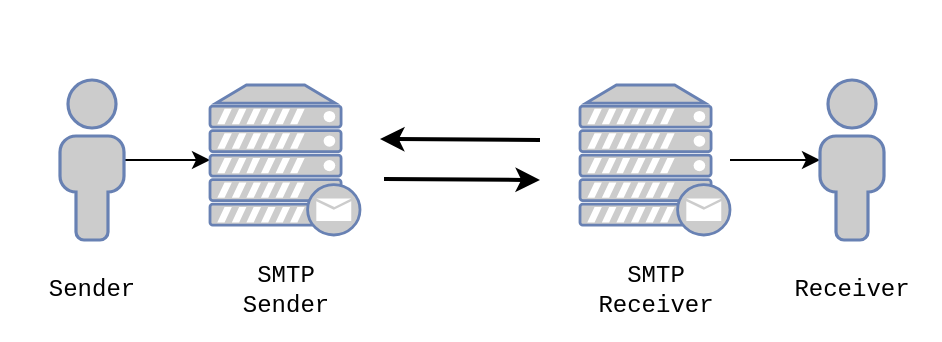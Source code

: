 <mxfile version="25.0.1" pages="5">
  <diagram name="Page-1" id="xit6lK54P7ngHMLnT0i3">
    <mxGraphModel dx="954" dy="581" grid="1" gridSize="10" guides="1" tooltips="1" connect="1" arrows="1" fold="1" page="1" pageScale="1" pageWidth="827" pageHeight="1169" math="0" shadow="0">
      <root>
        <mxCell id="0" />
        <mxCell id="1" parent="0" />
        <mxCell id="8LUleIAjRjNqUt2ctFmv-12" value="" style="rounded=1;whiteSpace=wrap;html=1;strokeColor=none;" vertex="1" parent="1">
          <mxGeometry x="10" y="80" width="470" height="170" as="geometry" />
        </mxCell>
        <mxCell id="8LUleIAjRjNqUt2ctFmv-6" value="" style="edgeStyle=orthogonalEdgeStyle;rounded=0;orthogonalLoop=1;jettySize=auto;html=1;" edge="1" parent="1" source="8LUleIAjRjNqUt2ctFmv-1" target="8LUleIAjRjNqUt2ctFmv-3">
          <mxGeometry relative="1" as="geometry" />
        </mxCell>
        <mxCell id="8LUleIAjRjNqUt2ctFmv-1" value="" style="fontColor=#0066CC;verticalAlign=top;verticalLabelPosition=bottom;labelPosition=center;align=center;html=1;outlineConnect=0;fillColor=#CCCCCC;strokeColor=#6881B3;gradientColor=none;gradientDirection=north;strokeWidth=2;shape=mxgraph.networks.user_male;" vertex="1" parent="1">
          <mxGeometry x="40" y="120" width="32" height="80" as="geometry" />
        </mxCell>
        <mxCell id="8LUleIAjRjNqUt2ctFmv-7" value="" style="edgeStyle=orthogonalEdgeStyle;rounded=0;orthogonalLoop=1;jettySize=auto;html=1;startArrow=classic;startFill=1;endArrow=none;endFill=0;" edge="1" parent="1" source="8LUleIAjRjNqUt2ctFmv-2" target="8LUleIAjRjNqUt2ctFmv-5">
          <mxGeometry relative="1" as="geometry" />
        </mxCell>
        <mxCell id="8LUleIAjRjNqUt2ctFmv-2" value="" style="fontColor=#0066CC;verticalAlign=top;verticalLabelPosition=bottom;labelPosition=center;align=center;html=1;outlineConnect=0;fillColor=#CCCCCC;strokeColor=#6881B3;gradientColor=none;gradientDirection=north;strokeWidth=2;shape=mxgraph.networks.user_male;" vertex="1" parent="1">
          <mxGeometry x="420" y="120" width="32" height="80" as="geometry" />
        </mxCell>
        <mxCell id="8LUleIAjRjNqUt2ctFmv-3" value="" style="fontColor=#0066CC;verticalAlign=top;verticalLabelPosition=bottom;labelPosition=center;align=center;html=1;outlineConnect=0;fillColor=#CCCCCC;strokeColor=#6881B3;gradientColor=none;gradientDirection=north;strokeWidth=2;shape=mxgraph.networks.mail_server;" vertex="1" parent="1">
          <mxGeometry x="115" y="122.5" width="75" height="75" as="geometry" />
        </mxCell>
        <mxCell id="8LUleIAjRjNqUt2ctFmv-5" value="" style="fontColor=#0066CC;verticalAlign=top;verticalLabelPosition=bottom;labelPosition=center;align=center;html=1;outlineConnect=0;fillColor=#CCCCCC;strokeColor=#6881B3;gradientColor=none;gradientDirection=north;strokeWidth=2;shape=mxgraph.networks.mail_server;" vertex="1" parent="1">
          <mxGeometry x="300" y="122.5" width="75" height="75" as="geometry" />
        </mxCell>
        <mxCell id="8LUleIAjRjNqUt2ctFmv-8" value="" style="endArrow=classic;html=1;rounded=0;strokeWidth=2;" edge="1" parent="1">
          <mxGeometry width="50" height="50" relative="1" as="geometry">
            <mxPoint x="280" y="150" as="sourcePoint" />
            <mxPoint x="200" y="149.5" as="targetPoint" />
          </mxGeometry>
        </mxCell>
        <mxCell id="8LUleIAjRjNqUt2ctFmv-9" value="" style="endArrow=none;html=1;rounded=0;startArrow=classic;startFill=1;endFill=0;strokeWidth=2;" edge="1" parent="1">
          <mxGeometry width="50" height="50" relative="1" as="geometry">
            <mxPoint x="280" y="170" as="sourcePoint" />
            <mxPoint x="202" y="169.5" as="targetPoint" />
          </mxGeometry>
        </mxCell>
        <mxCell id="8LUleIAjRjNqUt2ctFmv-10" value="SMTP Sender" style="text;html=1;align=center;verticalAlign=middle;whiteSpace=wrap;rounded=0;fontFamily=Courier New;" vertex="1" parent="1">
          <mxGeometry x="122.5" y="210" width="60" height="30" as="geometry" />
        </mxCell>
        <mxCell id="8LUleIAjRjNqUt2ctFmv-11" value="SMTP Receiver" style="text;html=1;align=center;verticalAlign=middle;whiteSpace=wrap;rounded=0;fontFamily=Courier New;" vertex="1" parent="1">
          <mxGeometry x="307.5" y="210" width="60" height="30" as="geometry" />
        </mxCell>
        <mxCell id="8LUleIAjRjNqUt2ctFmv-13" value="Sender" style="text;html=1;align=center;verticalAlign=middle;whiteSpace=wrap;rounded=0;fontFamily=Courier New;" vertex="1" parent="1">
          <mxGeometry x="26" y="210" width="60" height="30" as="geometry" />
        </mxCell>
        <mxCell id="8LUleIAjRjNqUt2ctFmv-14" value="Receiver" style="text;html=1;align=center;verticalAlign=middle;whiteSpace=wrap;rounded=0;fontFamily=Courier New;" vertex="1" parent="1">
          <mxGeometry x="406" y="210" width="60" height="30" as="geometry" />
        </mxCell>
      </root>
    </mxGraphModel>
  </diagram>
  <diagram id="XZVorGO2bnx34ldB_kyr" name="Page-2">
    <mxGraphModel dx="954" dy="581" grid="1" gridSize="10" guides="1" tooltips="1" connect="1" arrows="1" fold="1" page="1" pageScale="1" pageWidth="827" pageHeight="1169" math="0" shadow="0">
      <root>
        <mxCell id="0" />
        <mxCell id="1" parent="0" />
        <mxCell id="ZuPv3thbJX5OayfMqbd4-23" value="" style="rounded=1;whiteSpace=wrap;html=1;strokeColor=none;" vertex="1" parent="1">
          <mxGeometry x="80" y="40" width="440" height="480" as="geometry" />
        </mxCell>
        <mxCell id="ZuPv3thbJX5OayfMqbd4-5" value="" style="endArrow=classic;html=1;rounded=0;" edge="1" parent="1">
          <mxGeometry width="50" height="50" relative="1" as="geometry">
            <mxPoint x="160" y="210" as="sourcePoint" />
            <mxPoint x="430" y="230" as="targetPoint" />
          </mxGeometry>
        </mxCell>
        <mxCell id="ZuPv3thbJX5OayfMqbd4-20" value="" style="group" vertex="1" connectable="0" parent="1">
          <mxGeometry x="150" y="197.5" width="288" height="292.5" as="geometry" />
        </mxCell>
        <mxCell id="ZuPv3thbJX5OayfMqbd4-3" value="" style="endArrow=none;html=1;rounded=0;" edge="1" parent="ZuPv3thbJX5OayfMqbd4-20">
          <mxGeometry width="50" height="50" relative="1" as="geometry">
            <mxPoint y="292.5" as="sourcePoint" />
            <mxPoint y="2.267" as="targetPoint" />
          </mxGeometry>
        </mxCell>
        <mxCell id="ZuPv3thbJX5OayfMqbd4-4" value="" style="endArrow=none;html=1;rounded=0;" edge="1" parent="ZuPv3thbJX5OayfMqbd4-20">
          <mxGeometry width="50" height="50" relative="1" as="geometry">
            <mxPoint x="288" y="290.233" as="sourcePoint" />
            <mxPoint x="288" as="targetPoint" />
          </mxGeometry>
        </mxCell>
        <mxCell id="ZuPv3thbJX5OayfMqbd4-11" value="" style="endArrow=classic;html=1;rounded=0;" edge="1" parent="ZuPv3thbJX5OayfMqbd4-20">
          <mxGeometry width="50" height="50" relative="1" as="geometry">
            <mxPoint x="279" y="122.5" as="sourcePoint" />
            <mxPoint x="9" y="152.5" as="targetPoint" />
          </mxGeometry>
        </mxCell>
        <mxCell id="ZuPv3thbJX5OayfMqbd4-15" value="" style="endArrow=classic;html=1;rounded=0;" edge="1" parent="ZuPv3thbJX5OayfMqbd4-20">
          <mxGeometry width="50" height="50" relative="1" as="geometry">
            <mxPoint x="9" y="182.5" as="sourcePoint" />
            <mxPoint x="279" y="212.5" as="targetPoint" />
          </mxGeometry>
        </mxCell>
        <UserObject label="EHLO GP" link="220-xc90.websitewelcome.com ESMTP Exim 4.69 #1 Mon, 05 Oct 2009 01:05:54 -0500" id="ZuPv3thbJX5OayfMqbd4-16">
          <mxCell style="rounded=0;whiteSpace=wrap;html=1;fontFamily=Courier New;rotation=5;" vertex="1" parent="ZuPv3thbJX5OayfMqbd4-20">
            <mxGeometry x="89" y="182.5" width="110" height="40" as="geometry" />
          </mxCell>
        </UserObject>
        <mxCell id="ZuPv3thbJX5OayfMqbd4-18" value="" style="endArrow=classic;html=1;rounded=0;" edge="1" parent="ZuPv3thbJX5OayfMqbd4-20">
          <mxGeometry width="50" height="50" relative="1" as="geometry">
            <mxPoint x="279" y="242.5" as="sourcePoint" />
            <mxPoint x="9" y="272.5" as="targetPoint" />
          </mxGeometry>
        </mxCell>
        <UserObject label="250-xc90.websitewelcome.com Hello GP" link="250-xc90.websitewelcome.com Hello GP [122.162.143.157]" id="ZuPv3thbJX5OayfMqbd4-19">
          <mxCell style="rounded=0;whiteSpace=wrap;html=1;fontFamily=Courier New;rotation=-5;" vertex="1" parent="ZuPv3thbJX5OayfMqbd4-20">
            <mxGeometry x="39" y="242.5" width="210" height="40" as="geometry" />
          </mxCell>
        </UserObject>
        <UserObject label="220-xc90.websitewelcome.com" link="220-xc90.websitewelcome.com ESMTP Exim 4.69 #1 Mon, 05 Oct 2009 01:05:54 -0500" id="ZuPv3thbJX5OayfMqbd4-12">
          <mxCell style="rounded=0;whiteSpace=wrap;html=1;fontFamily=Courier New;rotation=-5;" vertex="1" parent="ZuPv3thbJX5OayfMqbd4-20">
            <mxGeometry x="39" y="122.5" width="210" height="40" as="geometry" />
          </mxCell>
        </UserObject>
        <mxCell id="ZuPv3thbJX5OayfMqbd4-9" value="" style="endArrow=classic;html=1;rounded=0;" edge="1" parent="ZuPv3thbJX5OayfMqbd4-20">
          <mxGeometry width="50" height="50" relative="1" as="geometry">
            <mxPoint x="9" y="72.5" as="sourcePoint" />
            <mxPoint x="279" y="92.5" as="targetPoint" />
          </mxGeometry>
        </mxCell>
        <mxCell id="ZuPv3thbJX5OayfMqbd4-8" value="" style="endArrow=classic;html=1;rounded=0;" edge="1" parent="ZuPv3thbJX5OayfMqbd4-20">
          <mxGeometry width="50" height="50" relative="1" as="geometry">
            <mxPoint x="279" y="42.5" as="sourcePoint" />
            <mxPoint x="9" y="52.5" as="targetPoint" />
          </mxGeometry>
        </mxCell>
        <mxCell id="ZuPv3thbJX5OayfMqbd4-10" value="3 way Handshake" style="rounded=0;whiteSpace=wrap;html=1;fontFamily=Courier New;rotation=5;" vertex="1" parent="ZuPv3thbJX5OayfMqbd4-20">
          <mxGeometry x="99" y="12.5" width="90" height="80" as="geometry" />
        </mxCell>
        <mxCell id="ZuPv3thbJX5OayfMqbd4-1" value="" style="fontColor=#0066CC;verticalAlign=top;verticalLabelPosition=bottom;labelPosition=center;align=center;html=1;outlineConnect=0;fillColor=#CCCCCC;strokeColor=#6881B3;gradientColor=none;gradientDirection=north;strokeWidth=2;shape=mxgraph.networks.mail_server;" vertex="1" parent="1">
          <mxGeometry x="115" y="122.5" width="75" height="75" as="geometry" />
        </mxCell>
        <mxCell id="ZuPv3thbJX5OayfMqbd4-2" value="" style="fontColor=#0066CC;verticalAlign=top;verticalLabelPosition=bottom;labelPosition=center;align=center;html=1;outlineConnect=0;fillColor=#CCCCCC;strokeColor=#6881B3;gradientColor=none;gradientDirection=north;strokeWidth=2;shape=mxgraph.networks.mail_server;" vertex="1" parent="1">
          <mxGeometry x="401" y="122.5" width="75" height="75" as="geometry" />
        </mxCell>
        <mxCell id="ZuPv3thbJX5OayfMqbd4-6" value="Sender&lt;div&gt;SMTP&lt;/div&gt;&lt;div&gt;10.10.1.4:1470&lt;/div&gt;" style="text;html=1;align=center;verticalAlign=middle;whiteSpace=wrap;rounded=0;fontFamily=Courier New;" vertex="1" parent="1">
          <mxGeometry x="94" y="60" width="117" height="50" as="geometry" />
        </mxCell>
        <mxCell id="ZuPv3thbJX5OayfMqbd4-7" value="Receiver&lt;div&gt;SMTP&lt;/div&gt;&lt;div&gt;74.53.140.153:25&lt;/div&gt;" style="text;html=1;align=center;verticalAlign=middle;whiteSpace=wrap;rounded=0;fontFamily=Courier New;" vertex="1" parent="1">
          <mxGeometry x="380" y="60" width="117" height="50" as="geometry" />
        </mxCell>
        <mxCell id="ZuPv3thbJX5OayfMqbd4-24" value="Negosiasi SMTP&lt;div&gt;(Handshake)&lt;/div&gt;" style="text;html=1;align=center;verticalAlign=middle;whiteSpace=wrap;rounded=0;fontStyle=1" vertex="1" parent="1">
          <mxGeometry x="230" y="50" width="128" height="30" as="geometry" />
        </mxCell>
      </root>
    </mxGraphModel>
  </diagram>
  <diagram id="LSHk7wPDfHkZdBPJW1m3" name="Page-3">
    <mxGraphModel dx="954" dy="581" grid="1" gridSize="10" guides="1" tooltips="1" connect="1" arrows="1" fold="1" page="1" pageScale="1" pageWidth="827" pageHeight="1169" math="0" shadow="0">
      <root>
        <mxCell id="0" />
        <mxCell id="1" parent="0" />
        <mxCell id="S7Ue28uoSx0deO-hxkoQ-1" value="" style="rounded=1;whiteSpace=wrap;html=1;strokeColor=none;" vertex="1" parent="1">
          <mxGeometry x="80" y="40" width="440" height="450" as="geometry" />
        </mxCell>
        <mxCell id="S7Ue28uoSx0deO-hxkoQ-15" value="" style="fontColor=#0066CC;verticalAlign=top;verticalLabelPosition=bottom;labelPosition=center;align=center;html=1;outlineConnect=0;fillColor=#CCCCCC;strokeColor=#6881B3;gradientColor=none;gradientDirection=north;strokeWidth=2;shape=mxgraph.networks.mail_server;" vertex="1" parent="1">
          <mxGeometry x="115" y="122.5" width="75" height="75" as="geometry" />
        </mxCell>
        <mxCell id="S7Ue28uoSx0deO-hxkoQ-16" value="" style="fontColor=#0066CC;verticalAlign=top;verticalLabelPosition=bottom;labelPosition=center;align=center;html=1;outlineConnect=0;fillColor=#CCCCCC;strokeColor=#6881B3;gradientColor=none;gradientDirection=north;strokeWidth=2;shape=mxgraph.networks.mail_server;" vertex="1" parent="1">
          <mxGeometry x="401" y="122.5" width="75" height="75" as="geometry" />
        </mxCell>
        <mxCell id="S7Ue28uoSx0deO-hxkoQ-17" value="Sender&lt;div&gt;SMTP&lt;/div&gt;&lt;div&gt;10.10.1.4:1470&lt;/div&gt;" style="text;html=1;align=center;verticalAlign=middle;whiteSpace=wrap;rounded=0;fontFamily=Courier New;" vertex="1" parent="1">
          <mxGeometry x="94" y="60" width="117" height="50" as="geometry" />
        </mxCell>
        <mxCell id="S7Ue28uoSx0deO-hxkoQ-18" value="Receiver&lt;div&gt;SMTP&lt;/div&gt;&lt;div&gt;74.53.140.153:25&lt;/div&gt;" style="text;html=1;align=center;verticalAlign=middle;whiteSpace=wrap;rounded=0;fontFamily=Courier New;" vertex="1" parent="1">
          <mxGeometry x="380" y="60" width="117" height="50" as="geometry" />
        </mxCell>
        <mxCell id="S7Ue28uoSx0deO-hxkoQ-19" value="Pengiriman Header" style="text;html=1;align=center;verticalAlign=middle;whiteSpace=wrap;rounded=0;fontStyle=1" vertex="1" parent="1">
          <mxGeometry x="230" y="50" width="128" height="30" as="geometry" />
        </mxCell>
        <mxCell id="S7Ue28uoSx0deO-hxkoQ-4" value="" style="endArrow=none;html=1;rounded=0;" edge="1" parent="1">
          <mxGeometry width="50" height="50" relative="1" as="geometry">
            <mxPoint x="150" y="470" as="sourcePoint" />
            <mxPoint x="150" y="199.767" as="targetPoint" />
          </mxGeometry>
        </mxCell>
        <mxCell id="S7Ue28uoSx0deO-hxkoQ-5" value="" style="endArrow=none;html=1;rounded=0;" edge="1" parent="1">
          <mxGeometry width="50" height="50" relative="1" as="geometry">
            <mxPoint x="438" y="470" as="sourcePoint" />
            <mxPoint x="438" y="197.5" as="targetPoint" />
          </mxGeometry>
        </mxCell>
        <mxCell id="S7Ue28uoSx0deO-hxkoQ-7" value="" style="endArrow=classic;html=1;rounded=0;" edge="1" parent="1">
          <mxGeometry width="50" height="50" relative="1" as="geometry">
            <mxPoint x="159" y="220" as="sourcePoint" />
            <mxPoint x="429" y="250" as="targetPoint" />
          </mxGeometry>
        </mxCell>
        <UserObject label="&lt;div&gt;MAIL FROM: &amp;lt;gurpartap@patriots.in&amp;gt;&lt;/div&gt;" link="MAIL FROM: &lt;gurpartap@patriots.in&gt;" id="S7Ue28uoSx0deO-hxkoQ-8">
          <mxCell style="rounded=0;whiteSpace=wrap;html=1;fontFamily=Courier New;rotation=5;" vertex="1" parent="1">
            <mxGeometry x="190" y="220" width="208" height="40" as="geometry" />
          </mxCell>
        </UserObject>
        <mxCell id="S7Ue28uoSx0deO-hxkoQ-9" value="" style="endArrow=classic;html=1;rounded=0;" edge="1" parent="1">
          <mxGeometry width="50" height="50" relative="1" as="geometry">
            <mxPoint x="429" y="280" as="sourcePoint" />
            <mxPoint x="159" y="310" as="targetPoint" />
          </mxGeometry>
        </mxCell>
        <UserObject label="&lt;div&gt;250 OK&lt;/div&gt;" link="250-xc90.websitewelcome.com Hello GP [122.162.143.157]" id="S7Ue28uoSx0deO-hxkoQ-10">
          <mxCell style="rounded=0;whiteSpace=wrap;html=1;fontFamily=Courier New;rotation=-5;" vertex="1" parent="1">
            <mxGeometry x="189" y="290" width="210" height="20" as="geometry" />
          </mxCell>
        </UserObject>
        <mxCell id="S7Ue28uoSx0deO-hxkoQ-20" value="" style="endArrow=classic;html=1;rounded=0;" edge="1" parent="1">
          <mxGeometry width="50" height="50" relative="1" as="geometry">
            <mxPoint x="159" y="340" as="sourcePoint" />
            <mxPoint x="429" y="370" as="targetPoint" />
          </mxGeometry>
        </mxCell>
        <UserObject label="&lt;div&gt;RCPT TO: &amp;lt;raj_deol2002in@yahoo.co.in&amp;gt;&lt;/div&gt;" link="MAIL FROM: &lt;gurpartap@patriots.in&gt;" id="S7Ue28uoSx0deO-hxkoQ-21">
          <mxCell style="rounded=0;whiteSpace=wrap;html=1;fontFamily=Courier New;rotation=5;" vertex="1" parent="1">
            <mxGeometry x="190" y="340" width="208" height="40" as="geometry" />
          </mxCell>
        </UserObject>
        <mxCell id="S7Ue28uoSx0deO-hxkoQ-22" value="" style="endArrow=classic;html=1;rounded=0;" edge="1" parent="1">
          <mxGeometry width="50" height="50" relative="1" as="geometry">
            <mxPoint x="429" y="400" as="sourcePoint" />
            <mxPoint x="159" y="430" as="targetPoint" />
          </mxGeometry>
        </mxCell>
        <UserObject label="&lt;div&gt;250 OK&lt;/div&gt;" link="250-xc90.websitewelcome.com Hello GP [122.162.143.157]" id="S7Ue28uoSx0deO-hxkoQ-23">
          <mxCell style="rounded=0;whiteSpace=wrap;html=1;fontFamily=Courier New;rotation=-5;" vertex="1" parent="1">
            <mxGeometry x="189" y="410" width="210" height="20" as="geometry" />
          </mxCell>
        </UserObject>
      </root>
    </mxGraphModel>
  </diagram>
  <diagram id="BGXcIUbaCURq427wu28L" name="Page-4">
    <mxGraphModel dx="954" dy="581" grid="1" gridSize="10" guides="1" tooltips="1" connect="1" arrows="1" fold="1" page="1" pageScale="1" pageWidth="827" pageHeight="1169" math="0" shadow="0">
      <root>
        <mxCell id="0" />
        <mxCell id="1" parent="0" />
        <mxCell id="B6lDK6AkB0WHNfy430qY-1" value="" style="rounded=1;whiteSpace=wrap;html=1;strokeColor=none;movable=1;resizable=1;rotatable=1;deletable=1;editable=1;locked=0;connectable=1;" vertex="1" parent="1">
          <mxGeometry x="80" y="40" width="440" height="490" as="geometry" />
        </mxCell>
        <mxCell id="B6lDK6AkB0WHNfy430qY-2" value="" style="fontColor=#0066CC;verticalAlign=top;verticalLabelPosition=bottom;labelPosition=center;align=center;html=1;outlineConnect=0;fillColor=#CCCCCC;strokeColor=#6881B3;gradientColor=none;gradientDirection=north;strokeWidth=2;shape=mxgraph.networks.mail_server;" vertex="1" parent="1">
          <mxGeometry x="115" y="122.5" width="75" height="75" as="geometry" />
        </mxCell>
        <mxCell id="B6lDK6AkB0WHNfy430qY-3" value="" style="fontColor=#0066CC;verticalAlign=top;verticalLabelPosition=bottom;labelPosition=center;align=center;html=1;outlineConnect=0;fillColor=#CCCCCC;strokeColor=#6881B3;gradientColor=none;gradientDirection=north;strokeWidth=2;shape=mxgraph.networks.mail_server;" vertex="1" parent="1">
          <mxGeometry x="401" y="122.5" width="75" height="75" as="geometry" />
        </mxCell>
        <mxCell id="B6lDK6AkB0WHNfy430qY-4" value="Sender&lt;div&gt;SMTP&lt;/div&gt;&lt;div&gt;10.10.1.4:1470&lt;/div&gt;" style="text;html=1;align=center;verticalAlign=middle;whiteSpace=wrap;rounded=0;fontFamily=Courier New;" vertex="1" parent="1">
          <mxGeometry x="94" y="60" width="117" height="50" as="geometry" />
        </mxCell>
        <mxCell id="B6lDK6AkB0WHNfy430qY-5" value="Receiver&lt;div&gt;SMTP&lt;/div&gt;&lt;div&gt;74.53.140.153:25&lt;/div&gt;" style="text;html=1;align=center;verticalAlign=middle;whiteSpace=wrap;rounded=0;fontFamily=Courier New;" vertex="1" parent="1">
          <mxGeometry x="380" y="60" width="117" height="50" as="geometry" />
        </mxCell>
        <mxCell id="B6lDK6AkB0WHNfy430qY-6" value="Pengiriman Isi Email" style="text;html=1;align=center;verticalAlign=middle;whiteSpace=wrap;rounded=0;fontStyle=1" vertex="1" parent="1">
          <mxGeometry x="230" y="50" width="128" height="30" as="geometry" />
        </mxCell>
        <mxCell id="B6lDK6AkB0WHNfy430qY-7" value="" style="endArrow=none;html=1;rounded=0;exitX=0.159;exitY=0.98;exitDx=0;exitDy=0;exitPerimeter=0;" edge="1" parent="1" source="B6lDK6AkB0WHNfy430qY-1">
          <mxGeometry width="50" height="50" relative="1" as="geometry">
            <mxPoint x="150" y="470" as="sourcePoint" />
            <mxPoint x="150" y="199.767" as="targetPoint" />
          </mxGeometry>
        </mxCell>
        <mxCell id="B6lDK6AkB0WHNfy430qY-8" value="" style="endArrow=none;html=1;rounded=0;" edge="1" parent="1">
          <mxGeometry width="50" height="50" relative="1" as="geometry">
            <mxPoint x="438" y="518" as="sourcePoint" />
            <mxPoint x="438" y="197.5" as="targetPoint" />
          </mxGeometry>
        </mxCell>
        <mxCell id="B6lDK6AkB0WHNfy430qY-9" value="" style="endArrow=classic;html=1;rounded=0;" edge="1" parent="1">
          <mxGeometry width="50" height="50" relative="1" as="geometry">
            <mxPoint x="159" y="220" as="sourcePoint" />
            <mxPoint x="429" y="250" as="targetPoint" />
          </mxGeometry>
        </mxCell>
        <UserObject label="&lt;div&gt;DATA&lt;/div&gt;" id="B6lDK6AkB0WHNfy430qY-10">
          <mxCell style="rounded=0;whiteSpace=wrap;html=1;fontFamily=Courier New;rotation=5;" vertex="1" parent="1">
            <mxGeometry x="190" y="230" width="208" height="20" as="geometry" />
          </mxCell>
        </UserObject>
        <mxCell id="B6lDK6AkB0WHNfy430qY-11" value="" style="endArrow=classic;html=1;rounded=0;" edge="1" parent="1">
          <mxGeometry width="50" height="50" relative="1" as="geometry">
            <mxPoint x="429" y="280" as="sourcePoint" />
            <mxPoint x="159" y="310" as="targetPoint" />
          </mxGeometry>
        </mxCell>
        <UserObject label="&lt;div&gt;354 Enter message, ending with &quot;.&quot; on a line by itself&lt;/div&gt;" id="B6lDK6AkB0WHNfy430qY-12">
          <mxCell style="rounded=0;whiteSpace=wrap;html=1;fontFamily=Courier New;rotation=-5;" vertex="1" parent="1">
            <mxGeometry x="189" y="280" width="210" height="40" as="geometry" />
          </mxCell>
        </UserObject>
        <mxCell id="B6lDK6AkB0WHNfy430qY-13" value="" style="endArrow=classic;html=1;rounded=0;" edge="1" parent="1">
          <mxGeometry width="50" height="50" relative="1" as="geometry">
            <mxPoint x="159" y="340" as="sourcePoint" />
            <mxPoint x="429" y="370" as="targetPoint" />
          </mxGeometry>
        </mxCell>
        <UserObject label="&lt;div&gt;Message Body, 1460 Byte&amp;nbsp;&lt;/div&gt;" id="B6lDK6AkB0WHNfy430qY-14">
          <mxCell style="rounded=0;whiteSpace=wrap;html=1;fontFamily=Courier New;rotation=5;" vertex="1" parent="1">
            <mxGeometry x="190" y="350" width="208" height="20" as="geometry" />
          </mxCell>
        </UserObject>
        <mxCell id="B6lDK6AkB0WHNfy430qY-15" value="" style="endArrow=classic;html=1;rounded=0;" edge="1" parent="1">
          <mxGeometry width="50" height="50" relative="1" as="geometry">
            <mxPoint x="429" y="460" as="sourcePoint" />
            <mxPoint x="159" y="490" as="targetPoint" />
          </mxGeometry>
        </mxCell>
        <UserObject label="&lt;div&gt;250 OK&lt;/div&gt;" link="250-xc90.websitewelcome.com Hello GP [122.162.143.157]" id="B6lDK6AkB0WHNfy430qY-16">
          <mxCell style="rounded=0;whiteSpace=wrap;html=1;fontFamily=Courier New;rotation=-5;" vertex="1" parent="1">
            <mxGeometry x="189" y="470" width="210" height="20" as="geometry" />
          </mxCell>
        </UserObject>
        <mxCell id="B6lDK6AkB0WHNfy430qY-18" value="" style="endArrow=classic;html=1;rounded=0;" edge="1" parent="1">
          <mxGeometry width="50" height="50" relative="1" as="geometry">
            <mxPoint x="159" y="410" as="sourcePoint" />
            <mxPoint x="429" y="440" as="targetPoint" />
          </mxGeometry>
        </mxCell>
        <UserObject label="&lt;div&gt;Message Body, 1460 Byte&amp;nbsp;&lt;/div&gt;" id="B6lDK6AkB0WHNfy430qY-19">
          <mxCell style="rounded=0;whiteSpace=wrap;html=1;fontFamily=Courier New;rotation=5;" vertex="1" parent="1">
            <mxGeometry x="190" y="420" width="208" height="20" as="geometry" />
          </mxCell>
        </UserObject>
        <mxCell id="B6lDK6AkB0WHNfy430qY-20" value="..." style="text;html=1;align=center;verticalAlign=middle;whiteSpace=wrap;rounded=0;fontFamily=Courier New;" vertex="1" parent="1">
          <mxGeometry x="264" y="380" width="60" height="30" as="geometry" />
        </mxCell>
      </root>
    </mxGraphModel>
  </diagram>
  <diagram id="Fwv7J-EMB4UWPf3J2NRj" name="Page-5">
    <mxGraphModel dx="954" dy="581" grid="1" gridSize="10" guides="1" tooltips="1" connect="1" arrows="1" fold="1" page="1" pageScale="1" pageWidth="827" pageHeight="1169" math="0" shadow="0">
      <root>
        <mxCell id="0" />
        <mxCell id="1" parent="0" />
        <mxCell id="iB7zUb63FQW_3zNAFKr--1" value="" style="rounded=1;whiteSpace=wrap;html=1;strokeColor=none;movable=1;resizable=1;rotatable=1;deletable=1;editable=1;locked=0;connectable=1;" vertex="1" parent="1">
          <mxGeometry x="80" y="40" width="440" height="330" as="geometry" />
        </mxCell>
        <mxCell id="iB7zUb63FQW_3zNAFKr--2" value="" style="fontColor=#0066CC;verticalAlign=top;verticalLabelPosition=bottom;labelPosition=center;align=center;html=1;outlineConnect=0;fillColor=#CCCCCC;strokeColor=#6881B3;gradientColor=none;gradientDirection=north;strokeWidth=2;shape=mxgraph.networks.mail_server;" vertex="1" parent="1">
          <mxGeometry x="115" y="122.5" width="75" height="75" as="geometry" />
        </mxCell>
        <mxCell id="iB7zUb63FQW_3zNAFKr--3" value="" style="fontColor=#0066CC;verticalAlign=top;verticalLabelPosition=bottom;labelPosition=center;align=center;html=1;outlineConnect=0;fillColor=#CCCCCC;strokeColor=#6881B3;gradientColor=none;gradientDirection=north;strokeWidth=2;shape=mxgraph.networks.mail_server;" vertex="1" parent="1">
          <mxGeometry x="401" y="122.5" width="75" height="75" as="geometry" />
        </mxCell>
        <mxCell id="iB7zUb63FQW_3zNAFKr--4" value="Sender&lt;div&gt;SMTP&lt;/div&gt;&lt;div&gt;10.10.1.4:1470&lt;/div&gt;" style="text;html=1;align=center;verticalAlign=middle;whiteSpace=wrap;rounded=0;fontFamily=Courier New;" vertex="1" parent="1">
          <mxGeometry x="94" y="60" width="117" height="50" as="geometry" />
        </mxCell>
        <mxCell id="iB7zUb63FQW_3zNAFKr--5" value="Receiver&lt;div&gt;SMTP&lt;/div&gt;&lt;div&gt;74.53.140.153:25&lt;/div&gt;" style="text;html=1;align=center;verticalAlign=middle;whiteSpace=wrap;rounded=0;fontFamily=Courier New;" vertex="1" parent="1">
          <mxGeometry x="380" y="60" width="117" height="50" as="geometry" />
        </mxCell>
        <mxCell id="iB7zUb63FQW_3zNAFKr--6" value="Akhiri Koneksi" style="text;html=1;align=center;verticalAlign=middle;whiteSpace=wrap;rounded=0;fontStyle=1" vertex="1" parent="1">
          <mxGeometry x="230" y="50" width="128" height="30" as="geometry" />
        </mxCell>
        <mxCell id="iB7zUb63FQW_3zNAFKr--7" value="" style="endArrow=none;html=1;rounded=0;" edge="1" parent="1">
          <mxGeometry width="50" height="50" relative="1" as="geometry">
            <mxPoint x="150" y="350" as="sourcePoint" />
            <mxPoint x="150" y="199.767" as="targetPoint" />
          </mxGeometry>
        </mxCell>
        <mxCell id="iB7zUb63FQW_3zNAFKr--8" value="" style="endArrow=none;html=1;rounded=0;" edge="1" parent="1">
          <mxGeometry width="50" height="50" relative="1" as="geometry">
            <mxPoint x="438" y="350" as="sourcePoint" />
            <mxPoint x="438" y="197.5" as="targetPoint" />
          </mxGeometry>
        </mxCell>
        <mxCell id="iB7zUb63FQW_3zNAFKr--9" value="" style="endArrow=classic;html=1;rounded=0;" edge="1" parent="1">
          <mxGeometry width="50" height="50" relative="1" as="geometry">
            <mxPoint x="159" y="220" as="sourcePoint" />
            <mxPoint x="429" y="250" as="targetPoint" />
          </mxGeometry>
        </mxCell>
        <UserObject label="&lt;div&gt;QUIT&lt;/div&gt;" id="iB7zUb63FQW_3zNAFKr--10">
          <mxCell style="rounded=0;whiteSpace=wrap;html=1;fontFamily=Courier New;rotation=5;" vertex="1" parent="1">
            <mxGeometry x="190" y="230" width="208" height="20" as="geometry" />
          </mxCell>
        </UserObject>
        <mxCell id="iB7zUb63FQW_3zNAFKr--11" value="" style="endArrow=classic;html=1;rounded=0;" edge="1" parent="1">
          <mxGeometry width="50" height="50" relative="1" as="geometry">
            <mxPoint x="429" y="280" as="sourcePoint" />
            <mxPoint x="159" y="310" as="targetPoint" />
          </mxGeometry>
        </mxCell>
        <UserObject label="&lt;div&gt;221 xc90.websitewelcome.com closing connection&lt;/div&gt;" id="iB7zUb63FQW_3zNAFKr--12">
          <mxCell style="rounded=0;whiteSpace=wrap;html=1;fontFamily=Courier New;rotation=-5;" vertex="1" parent="1">
            <mxGeometry x="189" y="280" width="210" height="40" as="geometry" />
          </mxCell>
        </UserObject>
      </root>
    </mxGraphModel>
  </diagram>
</mxfile>
